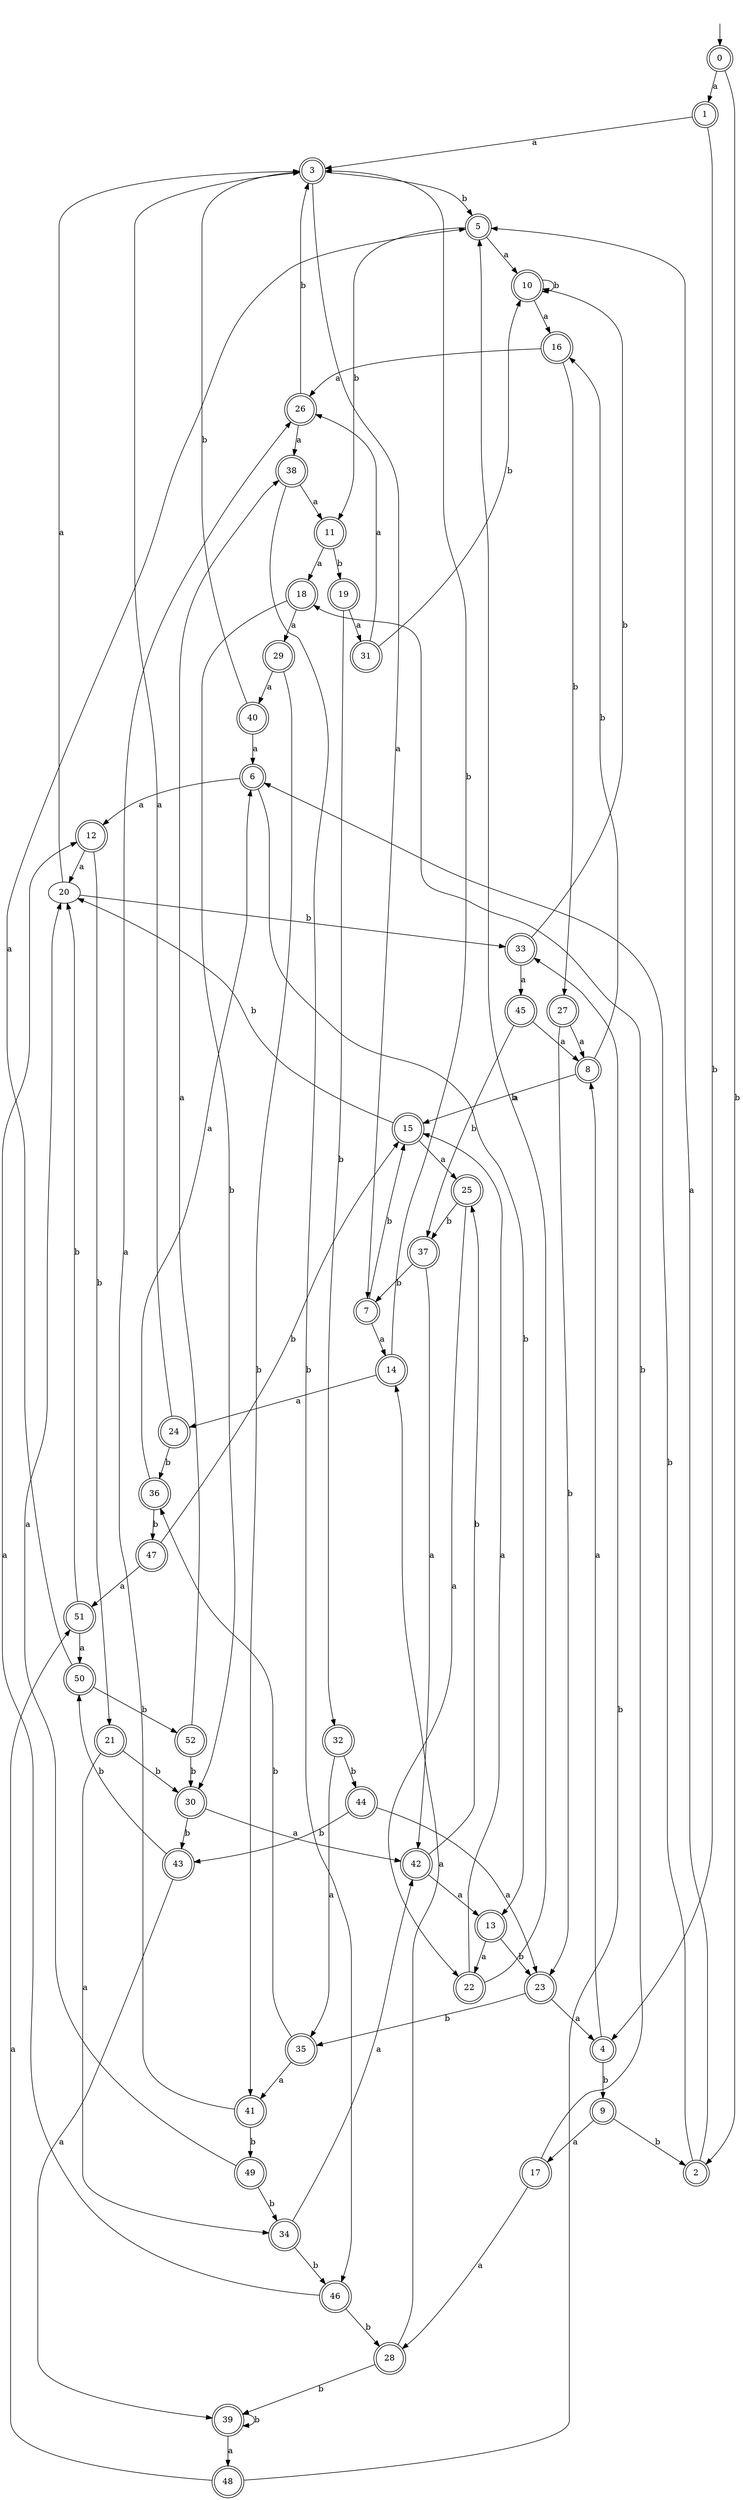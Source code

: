 digraph RandomDFA {
  __start0 [label="", shape=none];
  __start0 -> 0 [label=""];
  0 [shape=circle] [shape=doublecircle]
  0 -> 1 [label="a"]
  0 -> 2 [label="b"]
  1 [shape=doublecircle]
  1 -> 3 [label="a"]
  1 -> 4 [label="b"]
  2 [shape=doublecircle]
  2 -> 5 [label="a"]
  2 -> 6 [label="b"]
  3 [shape=doublecircle]
  3 -> 7 [label="a"]
  3 -> 5 [label="b"]
  4 [shape=doublecircle]
  4 -> 8 [label="a"]
  4 -> 9 [label="b"]
  5 [shape=doublecircle]
  5 -> 10 [label="a"]
  5 -> 11 [label="b"]
  6 [shape=doublecircle]
  6 -> 12 [label="a"]
  6 -> 13 [label="b"]
  7 [shape=doublecircle]
  7 -> 14 [label="a"]
  7 -> 15 [label="b"]
  8 [shape=doublecircle]
  8 -> 15 [label="a"]
  8 -> 16 [label="b"]
  9 [shape=doublecircle]
  9 -> 17 [label="a"]
  9 -> 2 [label="b"]
  10 [shape=doublecircle]
  10 -> 16 [label="a"]
  10 -> 10 [label="b"]
  11 [shape=doublecircle]
  11 -> 18 [label="a"]
  11 -> 19 [label="b"]
  12 [shape=doublecircle]
  12 -> 20 [label="a"]
  12 -> 21 [label="b"]
  13 [shape=doublecircle]
  13 -> 22 [label="a"]
  13 -> 23 [label="b"]
  14 [shape=doublecircle]
  14 -> 24 [label="a"]
  14 -> 3 [label="b"]
  15 [shape=doublecircle]
  15 -> 25 [label="a"]
  15 -> 20 [label="b"]
  16 [shape=doublecircle]
  16 -> 26 [label="a"]
  16 -> 27 [label="b"]
  17 [shape=doublecircle]
  17 -> 28 [label="a"]
  17 -> 18 [label="b"]
  18 [shape=doublecircle]
  18 -> 29 [label="a"]
  18 -> 30 [label="b"]
  19 [shape=doublecircle]
  19 -> 31 [label="a"]
  19 -> 32 [label="b"]
  20
  20 -> 3 [label="a"]
  20 -> 33 [label="b"]
  21 [shape=doublecircle]
  21 -> 34 [label="a"]
  21 -> 30 [label="b"]
  22 [shape=doublecircle]
  22 -> 15 [label="a"]
  22 -> 5 [label="b"]
  23 [shape=doublecircle]
  23 -> 4 [label="a"]
  23 -> 35 [label="b"]
  24 [shape=doublecircle]
  24 -> 3 [label="a"]
  24 -> 36 [label="b"]
  25 [shape=doublecircle]
  25 -> 22 [label="a"]
  25 -> 37 [label="b"]
  26 [shape=doublecircle]
  26 -> 38 [label="a"]
  26 -> 3 [label="b"]
  27 [shape=doublecircle]
  27 -> 8 [label="a"]
  27 -> 23 [label="b"]
  28 [shape=doublecircle]
  28 -> 14 [label="a"]
  28 -> 39 [label="b"]
  29 [shape=doublecircle]
  29 -> 40 [label="a"]
  29 -> 41 [label="b"]
  30 [shape=doublecircle]
  30 -> 42 [label="a"]
  30 -> 43 [label="b"]
  31 [shape=doublecircle]
  31 -> 26 [label="a"]
  31 -> 10 [label="b"]
  32 [shape=doublecircle]
  32 -> 35 [label="a"]
  32 -> 44 [label="b"]
  33 [shape=doublecircle]
  33 -> 45 [label="a"]
  33 -> 10 [label="b"]
  34 [shape=doublecircle]
  34 -> 42 [label="a"]
  34 -> 46 [label="b"]
  35 [shape=doublecircle]
  35 -> 41 [label="a"]
  35 -> 36 [label="b"]
  36 [shape=doublecircle]
  36 -> 6 [label="a"]
  36 -> 47 [label="b"]
  37 [shape=doublecircle]
  37 -> 42 [label="a"]
  37 -> 7 [label="b"]
  38 [shape=doublecircle]
  38 -> 11 [label="a"]
  38 -> 46 [label="b"]
  39 [shape=doublecircle]
  39 -> 48 [label="a"]
  39 -> 39 [label="b"]
  40 [shape=doublecircle]
  40 -> 6 [label="a"]
  40 -> 3 [label="b"]
  41 [shape=doublecircle]
  41 -> 26 [label="a"]
  41 -> 49 [label="b"]
  42 [shape=doublecircle]
  42 -> 13 [label="a"]
  42 -> 25 [label="b"]
  43 [shape=doublecircle]
  43 -> 39 [label="a"]
  43 -> 50 [label="b"]
  44 [shape=doublecircle]
  44 -> 23 [label="a"]
  44 -> 43 [label="b"]
  45 [shape=doublecircle]
  45 -> 8 [label="a"]
  45 -> 37 [label="b"]
  46 [shape=doublecircle]
  46 -> 12 [label="a"]
  46 -> 28 [label="b"]
  47 [shape=doublecircle]
  47 -> 51 [label="a"]
  47 -> 15 [label="b"]
  48 [shape=doublecircle]
  48 -> 51 [label="a"]
  48 -> 33 [label="b"]
  49 [shape=doublecircle]
  49 -> 20 [label="a"]
  49 -> 34 [label="b"]
  50 [shape=doublecircle]
  50 -> 5 [label="a"]
  50 -> 52 [label="b"]
  51 [shape=doublecircle]
  51 -> 50 [label="a"]
  51 -> 20 [label="b"]
  52 [shape=doublecircle]
  52 -> 38 [label="a"]
  52 -> 30 [label="b"]
}
